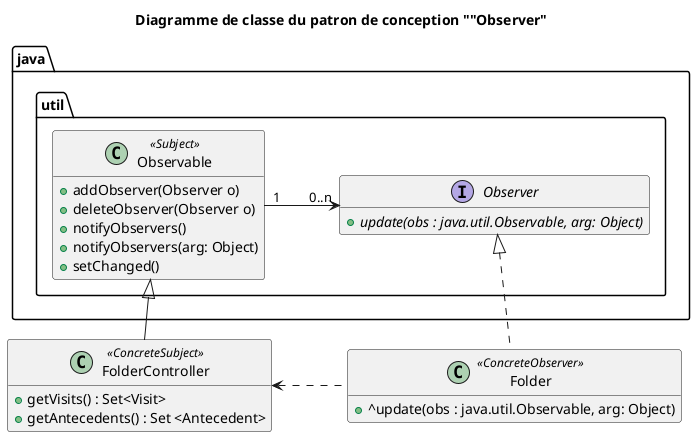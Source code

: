 @startuml

skinparam nodesep 75

hide empty members
title Diagramme de classe du patron de conception ""Observer"

class java.util.Observable <<Subject>>  {
  + addObserver(Observer o)
  + deleteObserver(Observer o)
  + notifyObservers()
  + notifyObservers(arg: Object)
  + setChanged()
}

interface java.util.Observer {
  + {abstract} update(obs : java.util.Observable, arg: Object)
}

java.util.Observable "1" -> "0..n" java.util.Observer

class  FolderController  <<ConcreteSubject>> {
  + getVisits() : Set<Visit>
  + getAntecedents() : Set <Antecedent>
}

java.util.Observable <|-- FolderController

class Folder <<ConcreteObserver>> {
  + ^update(obs : java.util.Observable, arg: Object)
}

java.util.Observer <|.. Folder

FolderController <. Folder

@enduml